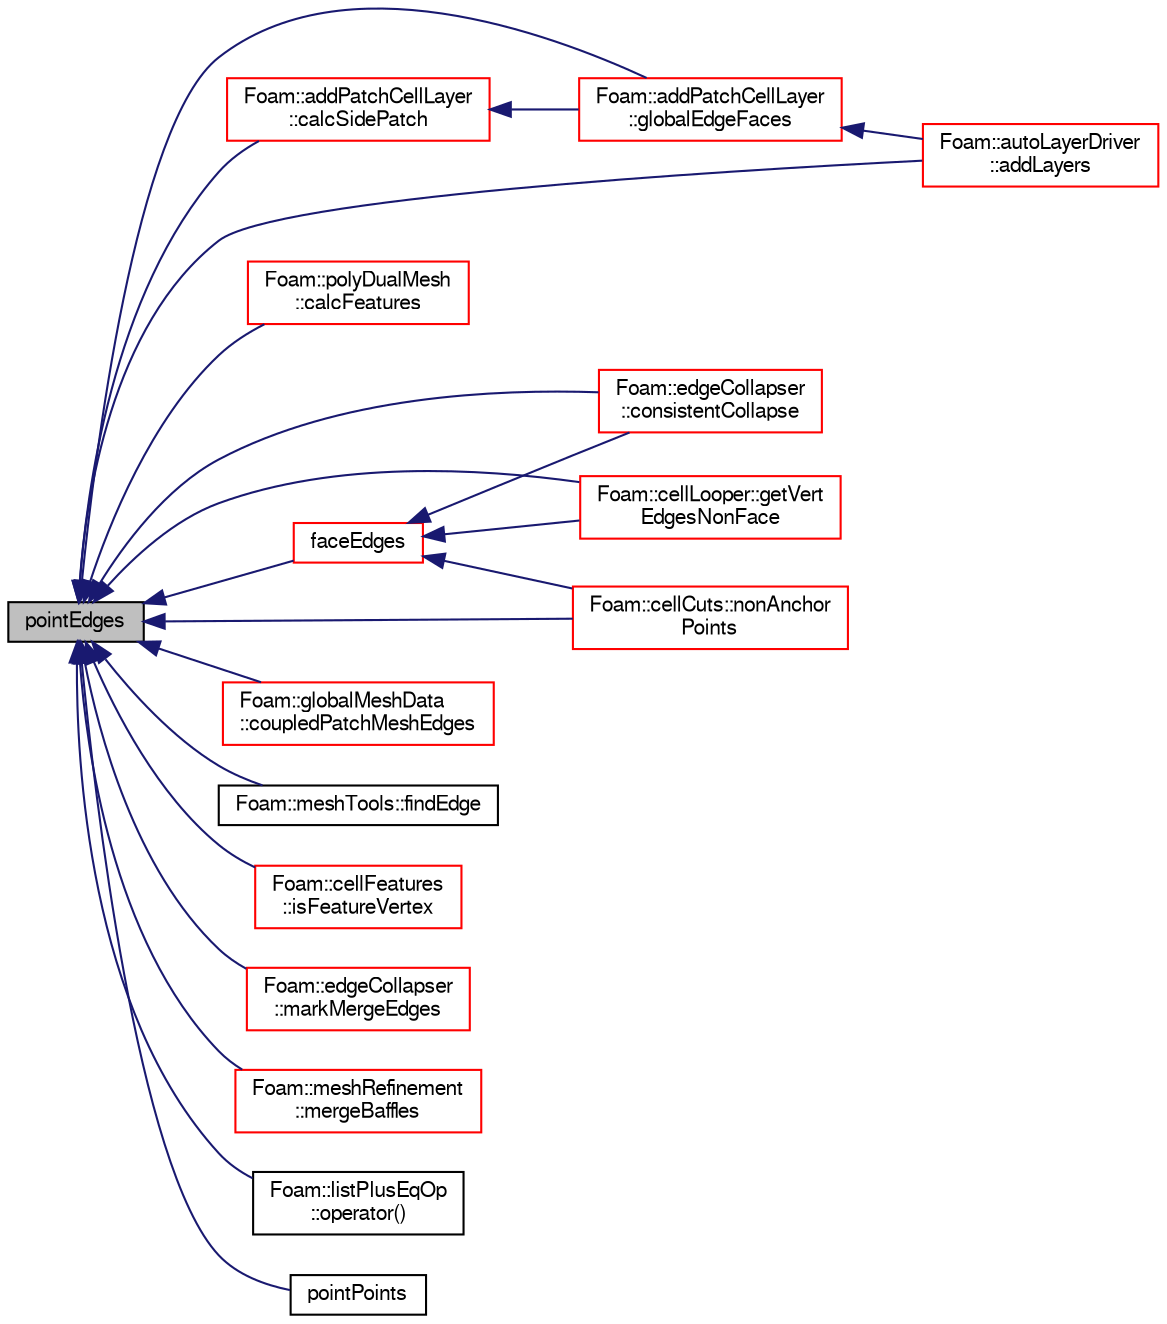 digraph "pointEdges"
{
  bgcolor="transparent";
  edge [fontname="FreeSans",fontsize="10",labelfontname="FreeSans",labelfontsize="10"];
  node [fontname="FreeSans",fontsize="10",shape=record];
  rankdir="LR";
  Node34645 [label="pointEdges",height=0.2,width=0.4,color="black", fillcolor="grey75", style="filled", fontcolor="black"];
  Node34645 -> Node34646 [dir="back",color="midnightblue",fontsize="10",style="solid",fontname="FreeSans"];
  Node34646 [label="Foam::autoLayerDriver\l::addLayers",height=0.2,width=0.4,color="red",URL="$a24610.html#a2654851d1ffedc26e8ff1424f7097ba6",tooltip="Add cell layers. "];
  Node34645 -> Node34649 [dir="back",color="midnightblue",fontsize="10",style="solid",fontname="FreeSans"];
  Node34649 [label="Foam::polyDualMesh\l::calcFeatures",height=0.2,width=0.4,color="red",URL="$a21354.html#a9462253b504fad04ae7194f1f17469c8",tooltip="Helper function to create feature edges and points based on. "];
  Node34645 -> Node34651 [dir="back",color="midnightblue",fontsize="10",style="solid",fontname="FreeSans"];
  Node34651 [label="Foam::addPatchCellLayer\l::calcSidePatch",height=0.2,width=0.4,color="red",URL="$a21626.html#a25346f181e6f56df9a1839ff94eea581",tooltip="Boundary edges get extruded into boundary faces. Determine patch. "];
  Node34651 -> Node34652 [dir="back",color="midnightblue",fontsize="10",style="solid",fontname="FreeSans"];
  Node34652 [label="Foam::addPatchCellLayer\l::globalEdgeFaces",height=0.2,width=0.4,color="red",URL="$a21626.html#aeea8524ff2d092f53488dd1cb593c58e",tooltip="Per patch edge the pp faces (in global indices) using it. Uses. "];
  Node34652 -> Node34646 [dir="back",color="midnightblue",fontsize="10",style="solid",fontname="FreeSans"];
  Node34645 -> Node34656 [dir="back",color="midnightblue",fontsize="10",style="solid",fontname="FreeSans"];
  Node34656 [label="Foam::edgeCollapser\l::consistentCollapse",height=0.2,width=0.4,color="red",URL="$a21642.html#a7e2bf473b4c7a583afaf66ea4927f247",tooltip="Ensure that the collapse is parallel consistent and update. "];
  Node34645 -> Node34659 [dir="back",color="midnightblue",fontsize="10",style="solid",fontname="FreeSans"];
  Node34659 [label="Foam::globalMeshData\l::coupledPatchMeshEdges",height=0.2,width=0.4,color="red",URL="$a27334.html#aa00f3e08eda303a5809080b2474441b3",tooltip="Return map from coupledPatch edges to mesh edges. "];
  Node34645 -> Node34722 [dir="back",color="midnightblue",fontsize="10",style="solid",fontname="FreeSans"];
  Node34722 [label="faceEdges",height=0.2,width=0.4,color="red",URL="$a27530.html#adbfcf489a527a07c33d684834faace79"];
  Node34722 -> Node34656 [dir="back",color="midnightblue",fontsize="10",style="solid",fontname="FreeSans"];
  Node34722 -> Node34784 [dir="back",color="midnightblue",fontsize="10",style="solid",fontname="FreeSans"];
  Node34784 [label="Foam::cellLooper::getVert\lEdgesNonFace",height=0.2,width=0.4,color="red",URL="$a21470.html#a0a167d658711bc2b8e9765d06ffd167c",tooltip="Get edges (on cell) connected to vertI which are not on faceI. "];
  Node34722 -> Node34766 [dir="back",color="midnightblue",fontsize="10",style="solid",fontname="FreeSans"];
  Node34766 [label="Foam::cellCuts::nonAnchor\lPoints",height=0.2,width=0.4,color="red",URL="$a21466.html#a99cdc1288c329f2654ead522706957a6",tooltip="Invert anchor point selection. "];
  Node34645 -> Node34751 [dir="back",color="midnightblue",fontsize="10",style="solid",fontname="FreeSans"];
  Node34751 [label="Foam::meshTools::findEdge",height=0.2,width=0.4,color="black",URL="$a21153.html#ac23b3c803050cb2339b3b256887505a6",tooltip="Return edge between two vertices. Returns -1 if no edge. "];
  Node34645 -> Node34784 [dir="back",color="midnightblue",fontsize="10",style="solid",fontname="FreeSans"];
  Node34645 -> Node34652 [dir="back",color="midnightblue",fontsize="10",style="solid",fontname="FreeSans"];
  Node34645 -> Node34781 [dir="back",color="midnightblue",fontsize="10",style="solid",fontname="FreeSans"];
  Node34781 [label="Foam::cellFeatures\l::isFeatureVertex",height=0.2,width=0.4,color="red",URL="$a24978.html#a07926fe51d26c1f8e843e8fa91358e7e",tooltip="Is vertexI on faceI used by two edges that form feature. "];
  Node34645 -> Node34788 [dir="back",color="midnightblue",fontsize="10",style="solid",fontname="FreeSans"];
  Node34788 [label="Foam::edgeCollapser\l::markMergeEdges",height=0.2,width=0.4,color="red",URL="$a21642.html#a8a9654b4621962ec0b33310c38ce9cd1",tooltip="Mark (in collapseEdge) any edges to merge. "];
  Node34645 -> Node34670 [dir="back",color="midnightblue",fontsize="10",style="solid",fontname="FreeSans"];
  Node34670 [label="Foam::meshRefinement\l::mergeBaffles",height=0.2,width=0.4,color="red",URL="$a24662.html#aa959f1ef1377d3a4eaac5ff099280e50",tooltip="Merge baffles. Gets pairs of faces. "];
  Node34645 -> Node34766 [dir="back",color="midnightblue",fontsize="10",style="solid",fontname="FreeSans"];
  Node34645 -> Node34703 [dir="back",color="midnightblue",fontsize="10",style="solid",fontname="FreeSans"];
  Node34703 [label="Foam::listPlusEqOp\l::operator()",height=0.2,width=0.4,color="black",URL="$a24626.html#a2bca5855a51bffee2f0fe2aacc4aba10"];
  Node34645 -> Node34790 [dir="back",color="midnightblue",fontsize="10",style="solid",fontname="FreeSans"];
  Node34790 [label="pointPoints",height=0.2,width=0.4,color="black",URL="$a27530.html#a934d2a22a229b43067995d81d8422bb9",tooltip="pointPoints using edges, pointEdges "];
}
